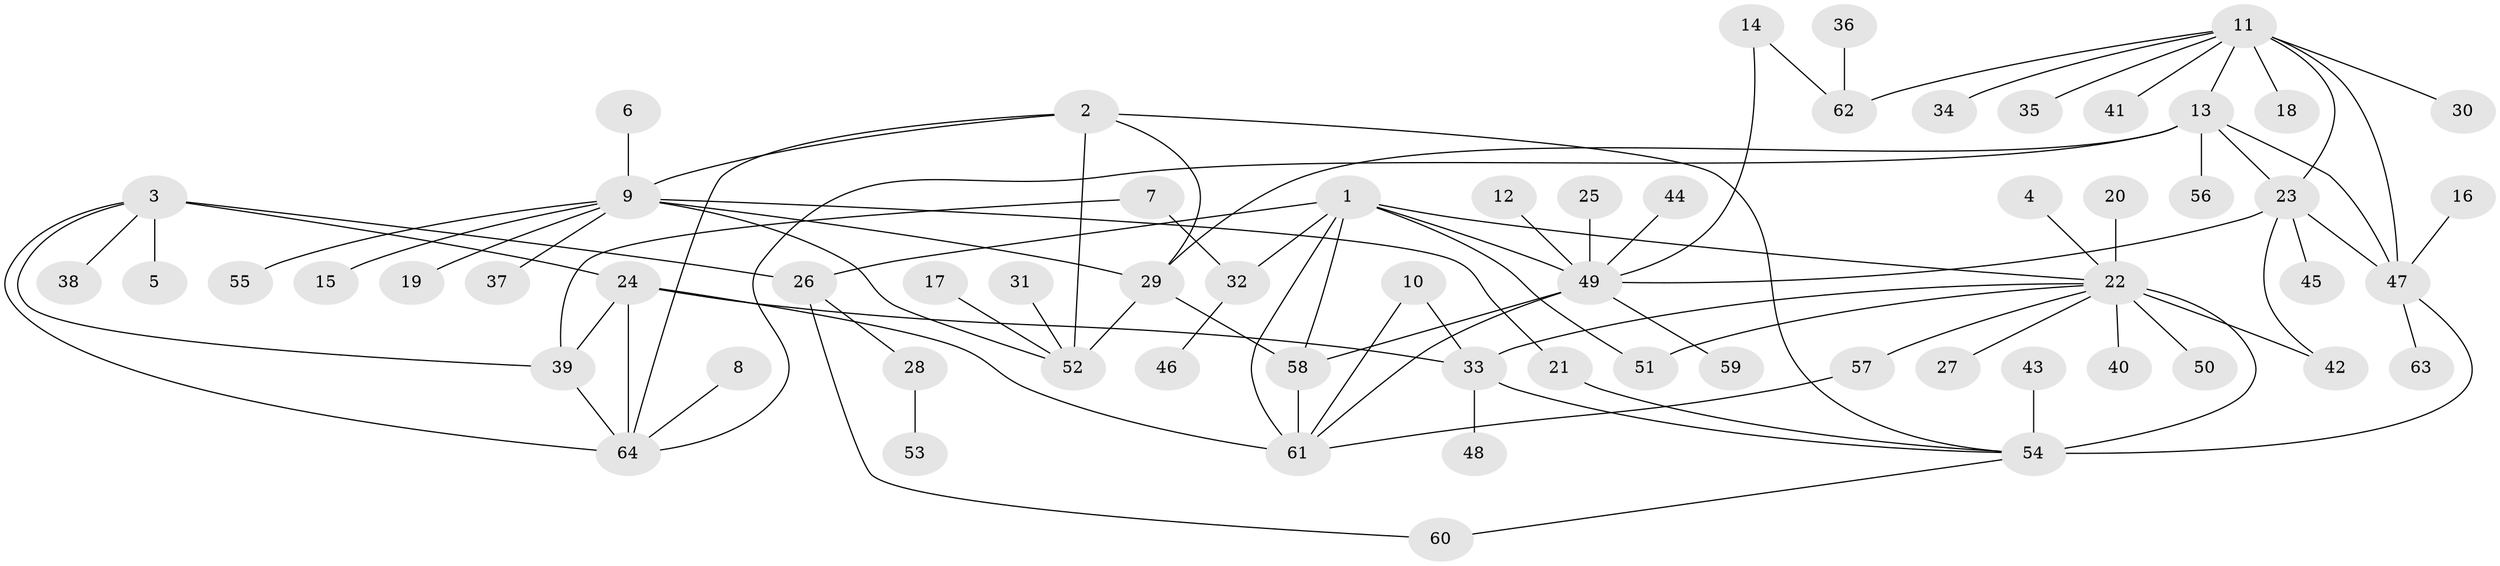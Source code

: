 // original degree distribution, {9: 0.04716981132075472, 6: 0.04716981132075472, 10: 0.009433962264150943, 8: 0.03773584905660377, 11: 0.02830188679245283, 4: 0.02830188679245283, 5: 0.02830188679245283, 7: 0.02830188679245283, 1: 0.5660377358490566, 2: 0.14150943396226415, 3: 0.03773584905660377}
// Generated by graph-tools (version 1.1) at 2025/37/03/04/25 23:37:33]
// undirected, 64 vertices, 91 edges
graph export_dot {
  node [color=gray90,style=filled];
  1;
  2;
  3;
  4;
  5;
  6;
  7;
  8;
  9;
  10;
  11;
  12;
  13;
  14;
  15;
  16;
  17;
  18;
  19;
  20;
  21;
  22;
  23;
  24;
  25;
  26;
  27;
  28;
  29;
  30;
  31;
  32;
  33;
  34;
  35;
  36;
  37;
  38;
  39;
  40;
  41;
  42;
  43;
  44;
  45;
  46;
  47;
  48;
  49;
  50;
  51;
  52;
  53;
  54;
  55;
  56;
  57;
  58;
  59;
  60;
  61;
  62;
  63;
  64;
  1 -- 22 [weight=1.0];
  1 -- 26 [weight=1.0];
  1 -- 32 [weight=1.0];
  1 -- 49 [weight=2.0];
  1 -- 51 [weight=1.0];
  1 -- 58 [weight=2.0];
  1 -- 61 [weight=2.0];
  2 -- 9 [weight=1.0];
  2 -- 29 [weight=1.0];
  2 -- 52 [weight=2.0];
  2 -- 54 [weight=1.0];
  2 -- 64 [weight=1.0];
  3 -- 5 [weight=1.0];
  3 -- 24 [weight=2.0];
  3 -- 26 [weight=1.0];
  3 -- 38 [weight=1.0];
  3 -- 39 [weight=1.0];
  3 -- 64 [weight=1.0];
  4 -- 22 [weight=1.0];
  6 -- 9 [weight=1.0];
  7 -- 32 [weight=1.0];
  7 -- 39 [weight=1.0];
  8 -- 64 [weight=1.0];
  9 -- 15 [weight=1.0];
  9 -- 19 [weight=1.0];
  9 -- 21 [weight=1.0];
  9 -- 29 [weight=1.0];
  9 -- 37 [weight=1.0];
  9 -- 52 [weight=2.0];
  9 -- 55 [weight=1.0];
  10 -- 33 [weight=1.0];
  10 -- 61 [weight=1.0];
  11 -- 13 [weight=1.0];
  11 -- 18 [weight=1.0];
  11 -- 23 [weight=1.0];
  11 -- 30 [weight=1.0];
  11 -- 34 [weight=1.0];
  11 -- 35 [weight=1.0];
  11 -- 41 [weight=1.0];
  11 -- 47 [weight=2.0];
  11 -- 62 [weight=1.0];
  12 -- 49 [weight=1.0];
  13 -- 23 [weight=1.0];
  13 -- 29 [weight=1.0];
  13 -- 47 [weight=2.0];
  13 -- 56 [weight=1.0];
  13 -- 64 [weight=1.0];
  14 -- 49 [weight=1.0];
  14 -- 62 [weight=1.0];
  16 -- 47 [weight=1.0];
  17 -- 52 [weight=1.0];
  20 -- 22 [weight=1.0];
  21 -- 54 [weight=1.0];
  22 -- 27 [weight=1.0];
  22 -- 33 [weight=2.0];
  22 -- 40 [weight=1.0];
  22 -- 42 [weight=1.0];
  22 -- 50 [weight=1.0];
  22 -- 51 [weight=1.0];
  22 -- 54 [weight=4.0];
  22 -- 57 [weight=1.0];
  23 -- 42 [weight=1.0];
  23 -- 45 [weight=1.0];
  23 -- 47 [weight=2.0];
  23 -- 49 [weight=1.0];
  24 -- 33 [weight=1.0];
  24 -- 39 [weight=2.0];
  24 -- 61 [weight=1.0];
  24 -- 64 [weight=2.0];
  25 -- 49 [weight=1.0];
  26 -- 28 [weight=1.0];
  26 -- 60 [weight=1.0];
  28 -- 53 [weight=1.0];
  29 -- 52 [weight=2.0];
  29 -- 58 [weight=1.0];
  31 -- 52 [weight=1.0];
  32 -- 46 [weight=1.0];
  33 -- 48 [weight=1.0];
  33 -- 54 [weight=2.0];
  36 -- 62 [weight=1.0];
  39 -- 64 [weight=1.0];
  43 -- 54 [weight=1.0];
  44 -- 49 [weight=1.0];
  47 -- 54 [weight=1.0];
  47 -- 63 [weight=1.0];
  49 -- 58 [weight=1.0];
  49 -- 59 [weight=1.0];
  49 -- 61 [weight=1.0];
  54 -- 60 [weight=1.0];
  57 -- 61 [weight=1.0];
  58 -- 61 [weight=1.0];
}
